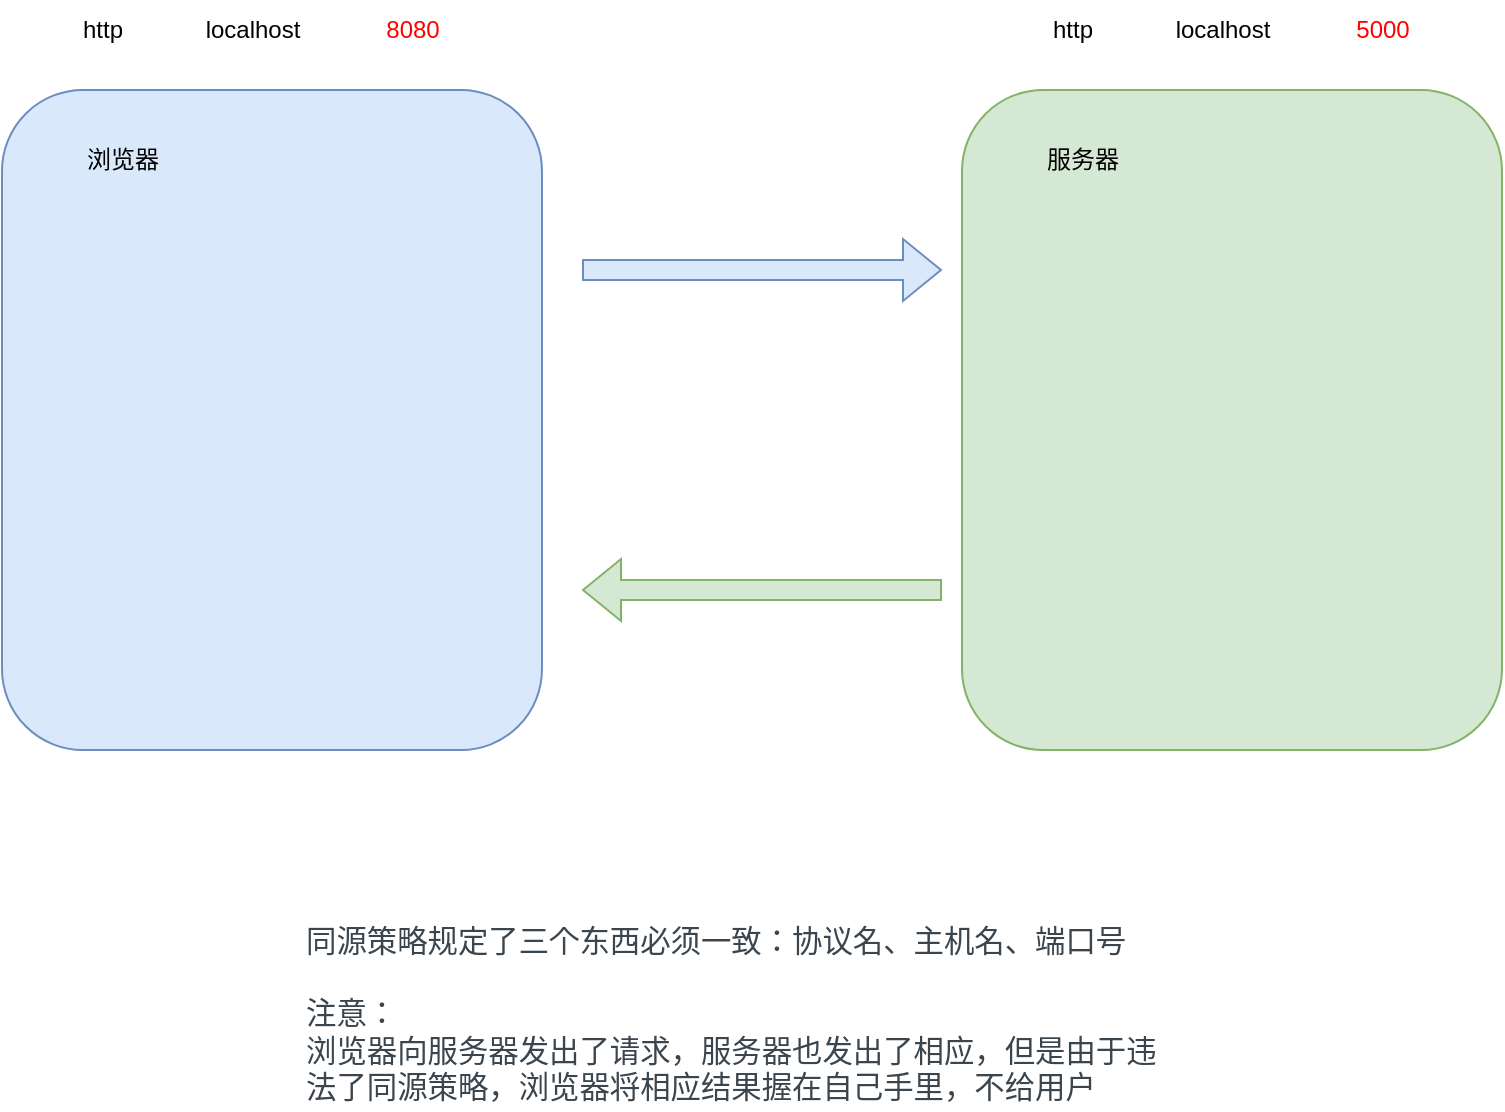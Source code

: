 <mxfile version="21.1.2" type="github">
  <diagram name="第 1 页" id="QWEpSjk9yxXgKDoPlna-">
    <mxGraphModel dx="1377" dy="788" grid="1" gridSize="10" guides="1" tooltips="1" connect="1" arrows="1" fold="1" page="1" pageScale="1" pageWidth="827" pageHeight="1169" math="0" shadow="0">
      <root>
        <mxCell id="0" />
        <mxCell id="1" parent="0" />
        <mxCell id="OiSkKDEcw28oMh6DwxvH-3" value="" style="rounded=1;whiteSpace=wrap;html=1;fillColor=#dae8fc;strokeColor=#6c8ebf;shadow=0;" vertex="1" parent="1">
          <mxGeometry x="50" y="180" width="270" height="330" as="geometry" />
        </mxCell>
        <mxCell id="OiSkKDEcw28oMh6DwxvH-4" value="" style="rounded=1;whiteSpace=wrap;html=1;fillColor=#d5e8d4;strokeColor=#82b366;" vertex="1" parent="1">
          <mxGeometry x="530" y="180" width="270" height="330" as="geometry" />
        </mxCell>
        <mxCell id="OiSkKDEcw28oMh6DwxvH-5" value="浏览器" style="text;html=1;align=center;verticalAlign=middle;resizable=0;points=[];autosize=1;strokeColor=none;fillColor=none;" vertex="1" parent="1">
          <mxGeometry x="80" y="200" width="60" height="30" as="geometry" />
        </mxCell>
        <mxCell id="OiSkKDEcw28oMh6DwxvH-6" value="服务器" style="text;html=1;align=center;verticalAlign=middle;resizable=0;points=[];autosize=1;strokeColor=none;fillColor=none;" vertex="1" parent="1">
          <mxGeometry x="560" y="200" width="60" height="30" as="geometry" />
        </mxCell>
        <mxCell id="OiSkKDEcw28oMh6DwxvH-7" value="http" style="text;html=1;align=center;verticalAlign=middle;resizable=0;points=[];autosize=1;strokeColor=none;fillColor=none;" vertex="1" parent="1">
          <mxGeometry x="80" y="135" width="40" height="30" as="geometry" />
        </mxCell>
        <mxCell id="OiSkKDEcw28oMh6DwxvH-8" value="localhost" style="text;html=1;align=center;verticalAlign=middle;resizable=0;points=[];autosize=1;strokeColor=none;fillColor=none;" vertex="1" parent="1">
          <mxGeometry x="140" y="135" width="70" height="30" as="geometry" />
        </mxCell>
        <mxCell id="OiSkKDEcw28oMh6DwxvH-9" value="&lt;font color=&quot;#ff0000&quot;&gt;8080&lt;/font&gt;" style="text;html=1;align=center;verticalAlign=middle;resizable=0;points=[];autosize=1;strokeColor=none;fillColor=none;" vertex="1" parent="1">
          <mxGeometry x="230" y="135" width="50" height="30" as="geometry" />
        </mxCell>
        <mxCell id="OiSkKDEcw28oMh6DwxvH-10" value="http" style="text;html=1;align=center;verticalAlign=middle;resizable=0;points=[];autosize=1;strokeColor=none;fillColor=none;" vertex="1" parent="1">
          <mxGeometry x="565" y="135" width="40" height="30" as="geometry" />
        </mxCell>
        <mxCell id="OiSkKDEcw28oMh6DwxvH-11" value="localhost" style="text;html=1;align=center;verticalAlign=middle;resizable=0;points=[];autosize=1;strokeColor=none;fillColor=none;" vertex="1" parent="1">
          <mxGeometry x="625" y="135" width="70" height="30" as="geometry" />
        </mxCell>
        <mxCell id="OiSkKDEcw28oMh6DwxvH-12" value="&lt;font color=&quot;#ff0000&quot;&gt;5000&lt;/font&gt;" style="text;html=1;align=center;verticalAlign=middle;resizable=0;points=[];autosize=1;strokeColor=none;fillColor=none;" vertex="1" parent="1">
          <mxGeometry x="715" y="135" width="50" height="30" as="geometry" />
        </mxCell>
        <mxCell id="OiSkKDEcw28oMh6DwxvH-13" value="&lt;span style=&quot;color: rgb(59, 69, 78); font-family: Roboto, sans-serif; font-size: 15.2px; font-style: normal; font-variant-ligatures: normal; font-variant-caps: normal; font-weight: 400; letter-spacing: normal; orphans: 4; text-align: start; text-indent: 0px; text-transform: none; widows: 2; word-spacing: 0px; -webkit-text-stroke-width: 0px; background-color: rgb(255, 255, 255); text-decoration-thickness: initial; text-decoration-style: initial; text-decoration-color: initial; float: none; display: inline !important;&quot;&gt;同源策略规定了三个东西必须一致：协议名、主机名、端口号&lt;br&gt;&lt;br&gt;注意：&lt;br&gt;浏览器向服务器发出了请求，服务器也发出了相应，但是由于违法了同源策略，浏览器将相应结果握在自己手里，不给用户&lt;br&gt;&lt;/span&gt;" style="text;whiteSpace=wrap;html=1;" vertex="1" parent="1">
          <mxGeometry x="200" y="590" width="435" height="100" as="geometry" />
        </mxCell>
        <mxCell id="OiSkKDEcw28oMh6DwxvH-15" value="" style="shape=flexArrow;endArrow=classic;html=1;rounded=0;fillColor=#dae8fc;strokeColor=#6c8ebf;" edge="1" parent="1">
          <mxGeometry width="50" height="50" relative="1" as="geometry">
            <mxPoint x="340" y="270" as="sourcePoint" />
            <mxPoint x="520" y="270" as="targetPoint" />
          </mxGeometry>
        </mxCell>
        <mxCell id="OiSkKDEcw28oMh6DwxvH-16" value="" style="shape=flexArrow;endArrow=classic;html=1;rounded=0;fillColor=#d5e8d4;strokeColor=#82b366;" edge="1" parent="1">
          <mxGeometry width="50" height="50" relative="1" as="geometry">
            <mxPoint x="520" y="430" as="sourcePoint" />
            <mxPoint x="340" y="430" as="targetPoint" />
          </mxGeometry>
        </mxCell>
      </root>
    </mxGraphModel>
  </diagram>
</mxfile>

